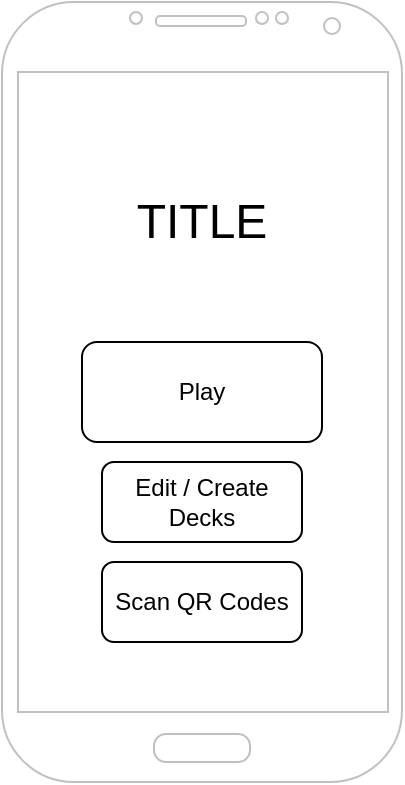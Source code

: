 <mxfile version="13.7.7" type="device"><diagram id="X6FBSxoc5wt98rkBKiuZ" name="Page-1"><mxGraphModel dx="1422" dy="791" grid="1" gridSize="10" guides="1" tooltips="1" connect="1" arrows="1" fold="1" page="1" pageScale="1" pageWidth="850" pageHeight="1100" math="0" shadow="0"><root><mxCell id="0"/><mxCell id="1" parent="0"/><mxCell id="SfqudCYDrO64ZxSribLo-1" value="" style="verticalLabelPosition=bottom;verticalAlign=top;html=1;shadow=0;dashed=0;strokeWidth=1;shape=mxgraph.android.phone2;strokeColor=#c0c0c0;" vertex="1" parent="1"><mxGeometry x="320" y="210" width="200" height="390" as="geometry"/></mxCell><mxCell id="SfqudCYDrO64ZxSribLo-2" value="Edit / Create Decks" style="rounded=1;whiteSpace=wrap;html=1;" vertex="1" parent="1"><mxGeometry x="370" y="440" width="100" height="40" as="geometry"/></mxCell><mxCell id="SfqudCYDrO64ZxSribLo-3" value="Play" style="rounded=1;whiteSpace=wrap;html=1;" vertex="1" parent="1"><mxGeometry x="360" y="380" width="120" height="50" as="geometry"/></mxCell><mxCell id="SfqudCYDrO64ZxSribLo-4" value="Scan QR Codes" style="rounded=1;whiteSpace=wrap;html=1;" vertex="1" parent="1"><mxGeometry x="370" y="490" width="100" height="40" as="geometry"/></mxCell><mxCell id="SfqudCYDrO64ZxSribLo-7" value="TITLE" style="text;html=1;strokeColor=none;fillColor=none;align=center;verticalAlign=middle;whiteSpace=wrap;rounded=0;fontSize=24;" vertex="1" parent="1"><mxGeometry x="370" y="300" width="100" height="40" as="geometry"/></mxCell></root></mxGraphModel></diagram></mxfile>